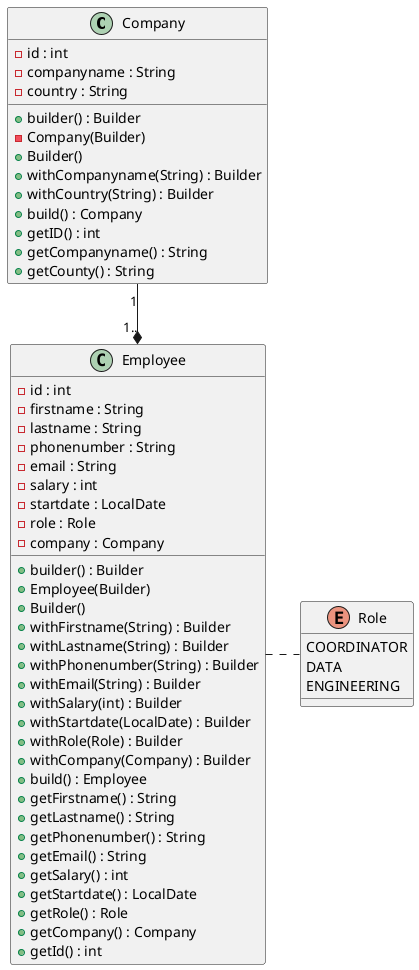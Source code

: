 @startuml
class Company{
     - id : int
     - companyname : String
     - country : String

     + builder() : Builder
     - Company(Builder)
     + Builder()
     + withCompanyname(String) : Builder
     + withCountry(String) : Builder
     + build() : Company
     + getID() : int
     + getCompanyname() : String
     + getCounty() : String
}

class Employee{
    - id : int
    - firstname : String
    - lastname : String
    - phonenumber : String
    - email : String
    - salary : int
    - startdate : LocalDate
    - role : Role
    - company : Company

    + builder() : Builder
    + Employee(Builder)
    + Builder()
    + withFirstname(String) : Builder
    + withLastname(String) : Builder
    + withPhonenumber(String) : Builder
    + withEmail(String) : Builder
    + withSalary(int) : Builder
    + withStartdate(LocalDate) : Builder
    + withRole(Role) : Builder
    + withCompany(Company) : Builder
    + build() : Employee
    + getFirstname() : String
    + getLastname() : String
    + getPhonenumber() : String
    + getEmail() : String
    + getSalary() : int
    + getStartdate() : LocalDate
    + getRole() : Role
    + getCompany() : Company
    + getId() : int
}

enum Role {
    COORDINATOR
    DATA
    ENGINEERING
}

Company "1" --* "1.." Employee
Employee . Role
@enduml